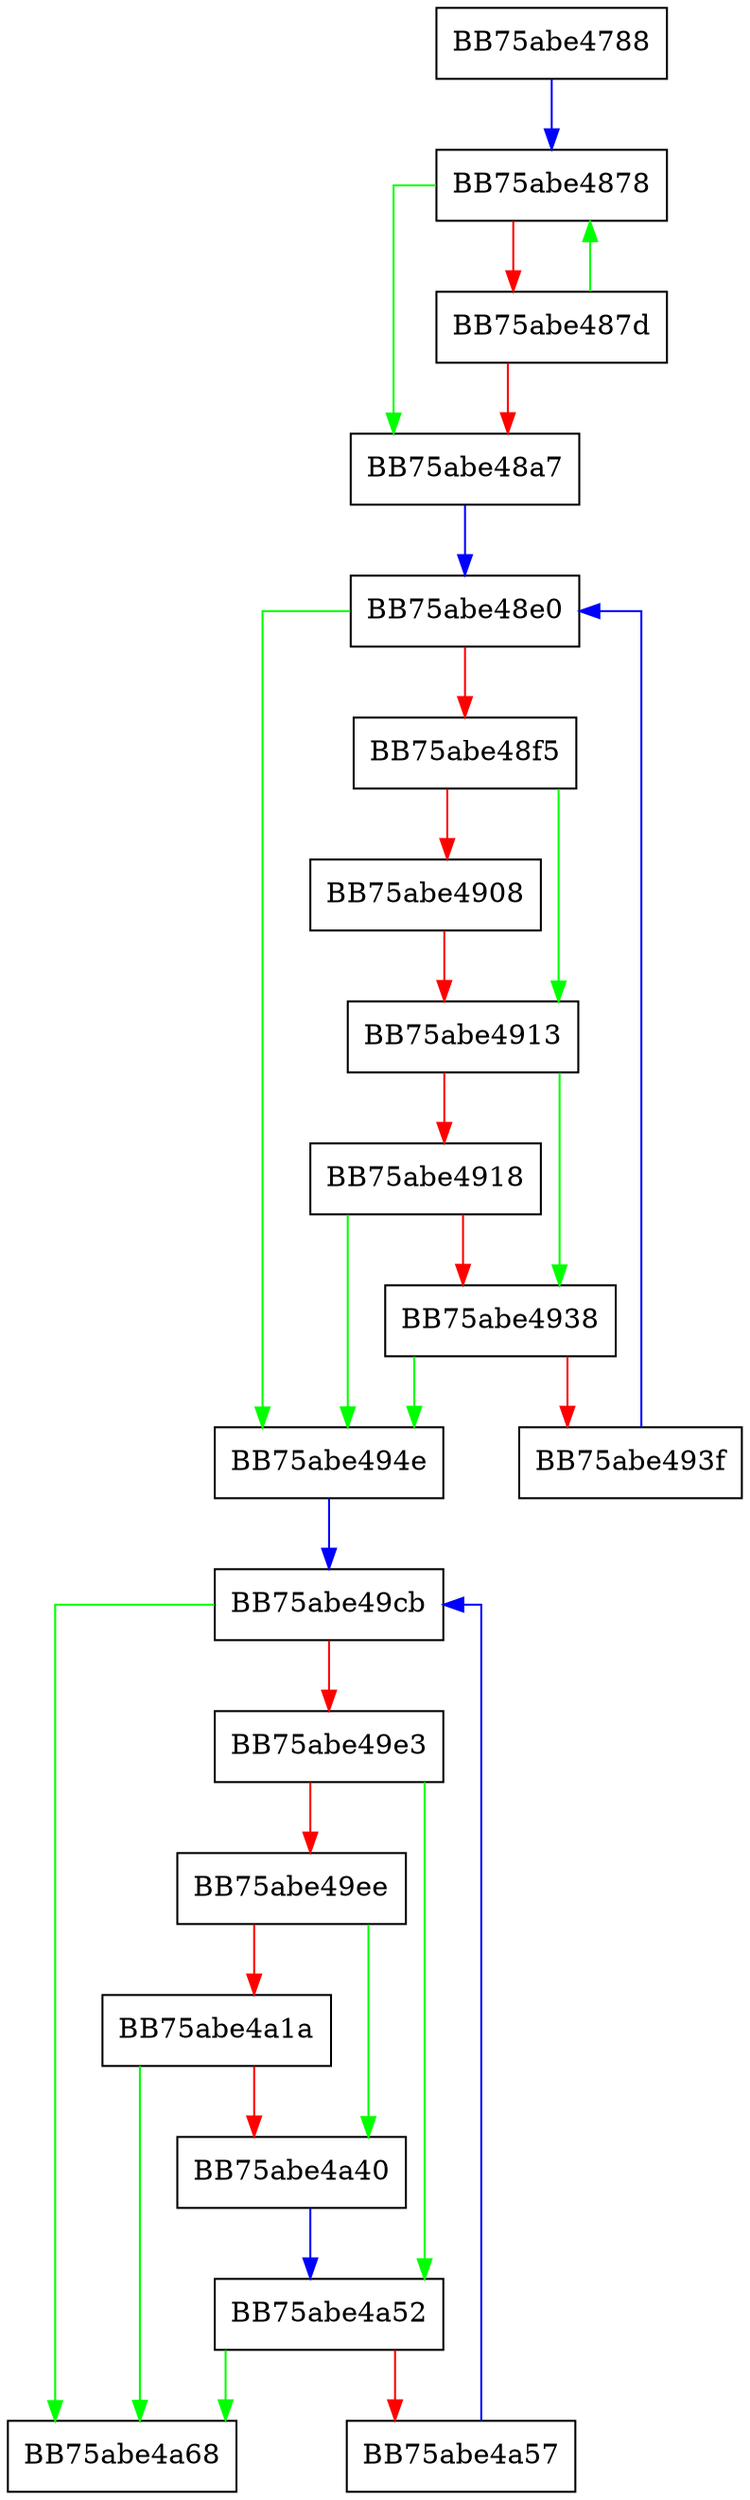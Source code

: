 digraph ZSTD_HcFindBestMatch_dictMatchState_5 {
  node [shape="box"];
  graph [splines=ortho];
  BB75abe4788 -> BB75abe4878 [color="blue"];
  BB75abe4878 -> BB75abe48a7 [color="green"];
  BB75abe4878 -> BB75abe487d [color="red"];
  BB75abe487d -> BB75abe4878 [color="green"];
  BB75abe487d -> BB75abe48a7 [color="red"];
  BB75abe48a7 -> BB75abe48e0 [color="blue"];
  BB75abe48e0 -> BB75abe494e [color="green"];
  BB75abe48e0 -> BB75abe48f5 [color="red"];
  BB75abe48f5 -> BB75abe4913 [color="green"];
  BB75abe48f5 -> BB75abe4908 [color="red"];
  BB75abe4908 -> BB75abe4913 [color="red"];
  BB75abe4913 -> BB75abe4938 [color="green"];
  BB75abe4913 -> BB75abe4918 [color="red"];
  BB75abe4918 -> BB75abe494e [color="green"];
  BB75abe4918 -> BB75abe4938 [color="red"];
  BB75abe4938 -> BB75abe494e [color="green"];
  BB75abe4938 -> BB75abe493f [color="red"];
  BB75abe493f -> BB75abe48e0 [color="blue"];
  BB75abe494e -> BB75abe49cb [color="blue"];
  BB75abe49cb -> BB75abe4a68 [color="green"];
  BB75abe49cb -> BB75abe49e3 [color="red"];
  BB75abe49e3 -> BB75abe4a52 [color="green"];
  BB75abe49e3 -> BB75abe49ee [color="red"];
  BB75abe49ee -> BB75abe4a40 [color="green"];
  BB75abe49ee -> BB75abe4a1a [color="red"];
  BB75abe4a1a -> BB75abe4a68 [color="green"];
  BB75abe4a1a -> BB75abe4a40 [color="red"];
  BB75abe4a40 -> BB75abe4a52 [color="blue"];
  BB75abe4a52 -> BB75abe4a68 [color="green"];
  BB75abe4a52 -> BB75abe4a57 [color="red"];
  BB75abe4a57 -> BB75abe49cb [color="blue"];
}